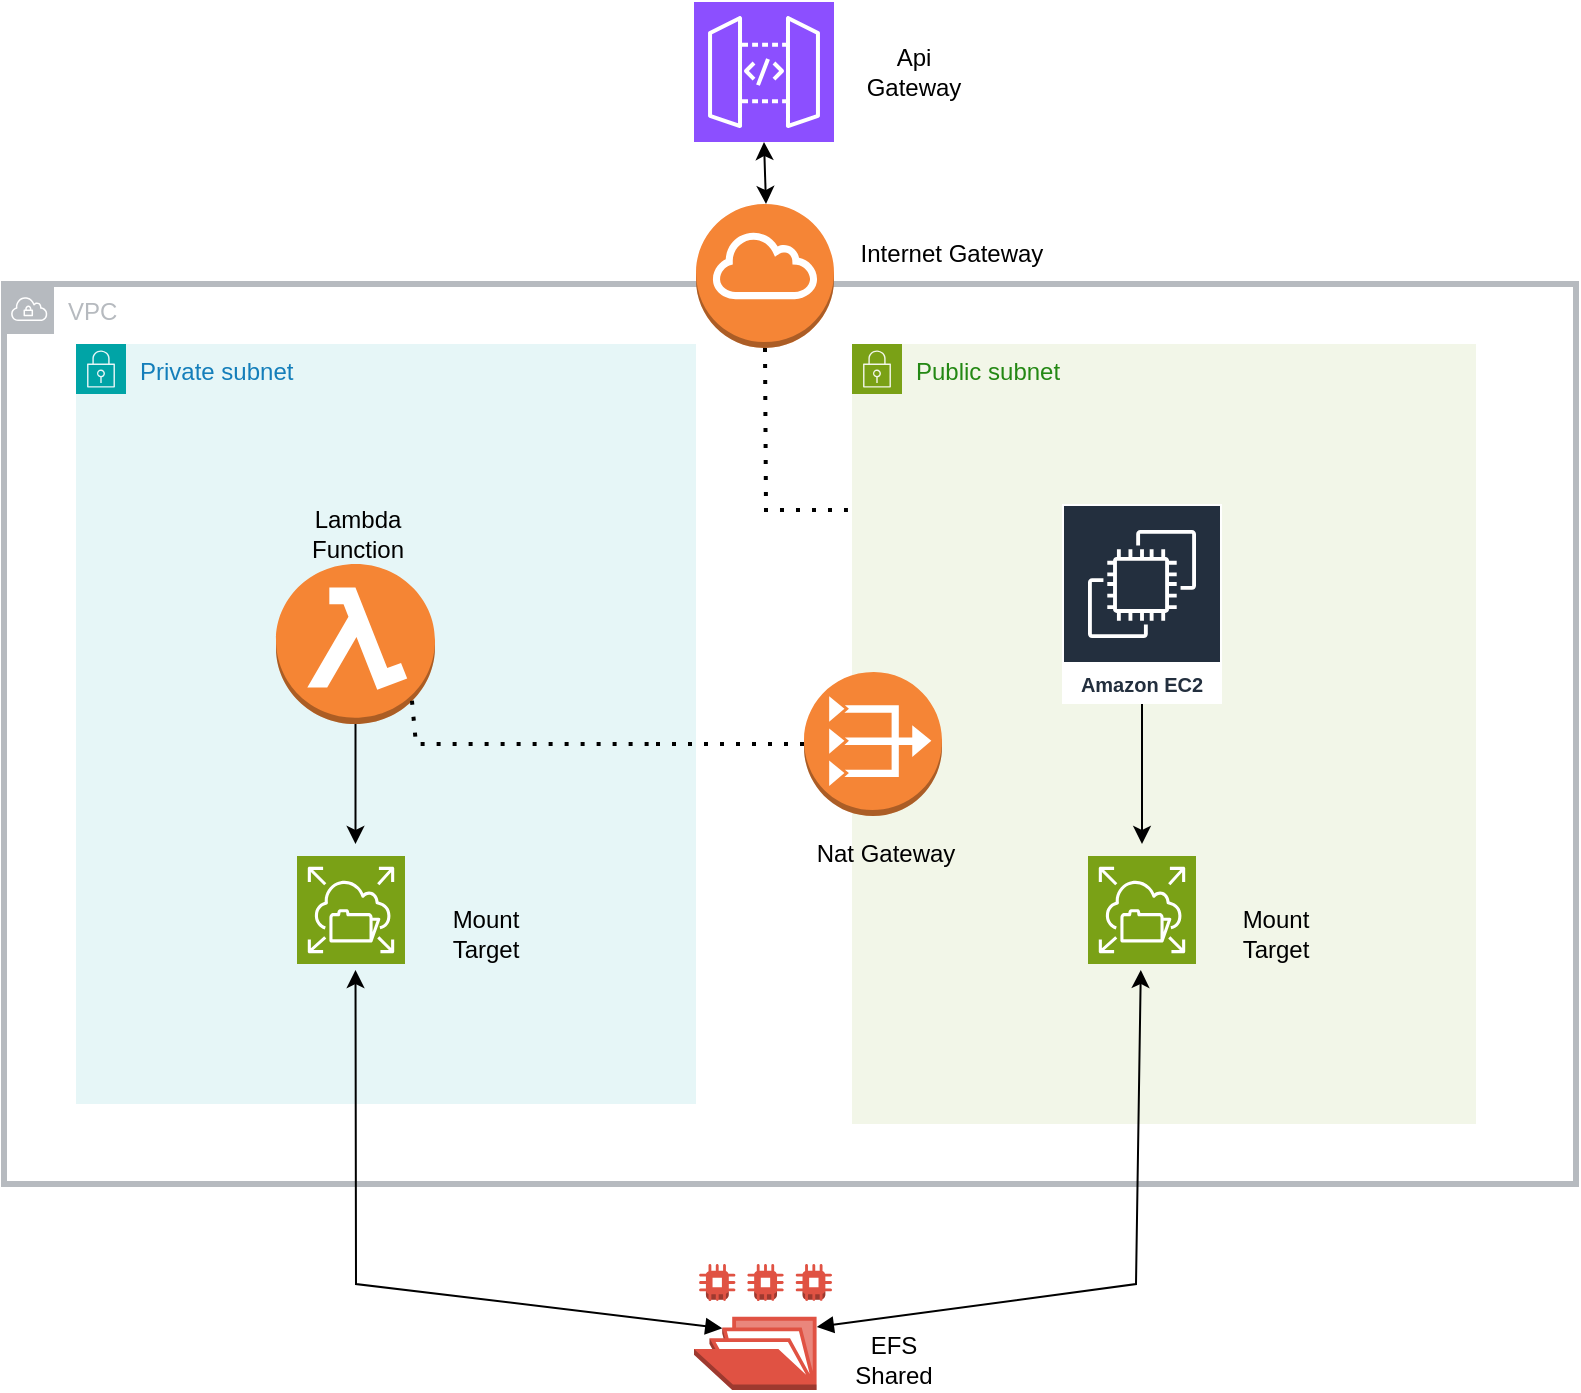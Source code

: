 <mxfile version="24.7.17">
  <diagram name="Página-1" id="ZV2-jpieJpdfJwQcwzDR">
    <mxGraphModel dx="1219" dy="1882" grid="1" gridSize="10" guides="1" tooltips="1" connect="1" arrows="1" fold="1" page="1" pageScale="1" pageWidth="827" pageHeight="1169" math="0" shadow="0">
      <root>
        <mxCell id="0" />
        <mxCell id="1" parent="0" />
        <mxCell id="APDBaXCaX2FsJT3Yiius-33" value="VPC" style="sketch=0;outlineConnect=0;gradientColor=none;html=1;whiteSpace=wrap;fontSize=12;fontStyle=0;shape=mxgraph.aws4.group;grIcon=mxgraph.aws4.group_vpc;strokeColor=#B6BABF;fillColor=none;verticalAlign=top;align=left;spacingLeft=30;fontColor=#B6BABF;dashed=0;strokeWidth=3;" parent="1" vertex="1">
          <mxGeometry x="14" y="40" width="786" height="450" as="geometry" />
        </mxCell>
        <mxCell id="APDBaXCaX2FsJT3Yiius-35" value="Private subnet" style="points=[[0,0],[0.25,0],[0.5,0],[0.75,0],[1,0],[1,0.25],[1,0.5],[1,0.75],[1,1],[0.75,1],[0.5,1],[0.25,1],[0,1],[0,0.75],[0,0.5],[0,0.25]];outlineConnect=0;gradientColor=none;html=1;whiteSpace=wrap;fontSize=12;fontStyle=0;container=1;pointerEvents=0;collapsible=0;recursiveResize=0;shape=mxgraph.aws4.group;grIcon=mxgraph.aws4.group_security_group;grStroke=0;strokeColor=#00A4A6;fillColor=#E6F6F7;verticalAlign=top;align=left;spacingLeft=30;fontColor=#147EBA;dashed=0;" parent="1" vertex="1">
          <mxGeometry x="50" y="70" width="310" height="380" as="geometry" />
        </mxCell>
        <mxCell id="APDBaXCaX2FsJT3Yiius-8" value="SUBNET-PUBLIC" style="text;html=1;align=center;verticalAlign=middle;whiteSpace=wrap;rounded=0;" parent="1" vertex="1">
          <mxGeometry x="450" y="90" width="110" height="30" as="geometry" />
        </mxCell>
        <mxCell id="APDBaXCaX2FsJT3Yiius-12" value="" style="sketch=0;points=[[0,0,0],[0.25,0,0],[0.5,0,0],[0.75,0,0],[1,0,0],[0,1,0],[0.25,1,0],[0.5,1,0],[0.75,1,0],[1,1,0],[0,0.25,0],[0,0.5,0],[0,0.75,0],[1,0.25,0],[1,0.5,0],[1,0.75,0]];outlineConnect=0;fontColor=#232F3E;fillColor=#8C4FFF;strokeColor=#ffffff;dashed=0;verticalLabelPosition=bottom;verticalAlign=top;align=center;html=1;fontSize=12;fontStyle=0;aspect=fixed;shape=mxgraph.aws4.resourceIcon;resIcon=mxgraph.aws4.api_gateway;" parent="1" vertex="1">
          <mxGeometry x="359" y="-101" width="70" height="70" as="geometry" />
        </mxCell>
        <mxCell id="APDBaXCaX2FsJT3Yiius-17" value="" style="endArrow=classic;html=1;rounded=0;entryX=0.5;entryY=1;entryDx=0;entryDy=0;entryPerimeter=0;startArrow=block;startFill=1;exitX=0.205;exitY=0.51;exitDx=0;exitDy=0;exitPerimeter=0;" parent="1" source="8Y0MOXK_Wzp6ZwByNxdc-7" edge="1">
          <mxGeometry width="50" height="50" relative="1" as="geometry">
            <mxPoint x="350" y="540" as="sourcePoint" />
            <mxPoint x="189.75" y="383" as="targetPoint" />
            <Array as="points">
              <mxPoint x="190" y="540" />
            </Array>
          </mxGeometry>
        </mxCell>
        <mxCell id="APDBaXCaX2FsJT3Yiius-18" value="" style="outlineConnect=0;dashed=0;verticalLabelPosition=bottom;verticalAlign=top;align=center;html=1;shape=mxgraph.aws3.lambda_function;fillColor=#F58534;gradientColor=none;" parent="1" vertex="1">
          <mxGeometry x="150" y="180" width="79.5" height="80" as="geometry" />
        </mxCell>
        <mxCell id="APDBaXCaX2FsJT3Yiius-19" value="Lambda Function" style="text;html=1;align=center;verticalAlign=middle;whiteSpace=wrap;rounded=0;" parent="1" vertex="1">
          <mxGeometry x="160.5" y="150" width="60" height="30" as="geometry" />
        </mxCell>
        <mxCell id="APDBaXCaX2FsJT3Yiius-20" value="" style="endArrow=classic;html=1;rounded=0;exitX=0.5;exitY=1;exitDx=0;exitDy=0;exitPerimeter=0;entryX=0.5;entryY=0;entryDx=0;entryDy=0;entryPerimeter=0;" parent="1" source="APDBaXCaX2FsJT3Yiius-18" edge="1">
          <mxGeometry width="50" height="50" relative="1" as="geometry">
            <mxPoint x="390" y="390" as="sourcePoint" />
            <mxPoint x="189.75" y="320" as="targetPoint" />
          </mxGeometry>
        </mxCell>
        <mxCell id="APDBaXCaX2FsJT3Yiius-23" value="" style="outlineConnect=0;dashed=0;verticalLabelPosition=bottom;verticalAlign=top;align=center;html=1;shape=mxgraph.aws3.internet_gateway;fillColor=#F58536;gradientColor=none;" parent="1" vertex="1">
          <mxGeometry x="360" width="69" height="72" as="geometry" />
        </mxCell>
        <mxCell id="APDBaXCaX2FsJT3Yiius-24" value="Internet Gateway" style="text;html=1;align=center;verticalAlign=middle;whiteSpace=wrap;rounded=0;" parent="1" vertex="1">
          <mxGeometry x="433" y="10" width="110" height="30" as="geometry" />
        </mxCell>
        <mxCell id="APDBaXCaX2FsJT3Yiius-27" value="" style="endArrow=none;dashed=1;html=1;dashPattern=1 3;strokeWidth=2;rounded=0;exitX=1;exitY=0.5;exitDx=0;exitDy=0;entryX=0;entryY=0.5;entryDx=0;entryDy=0;entryPerimeter=0;" parent="1" target="APDBaXCaX2FsJT3Yiius-25" edge="1">
          <mxGeometry width="50" height="50" relative="1" as="geometry">
            <mxPoint x="340" y="270" as="sourcePoint" />
            <mxPoint x="440" y="340" as="targetPoint" />
          </mxGeometry>
        </mxCell>
        <mxCell id="APDBaXCaX2FsJT3Yiius-28" value="" style="endArrow=none;dashed=1;html=1;dashPattern=1 3;strokeWidth=2;rounded=0;exitX=0.5;exitY=1;exitDx=0;exitDy=0;exitPerimeter=0;entryX=-0.007;entryY=0.192;entryDx=0;entryDy=0;entryPerimeter=0;" parent="1" source="APDBaXCaX2FsJT3Yiius-23" edge="1">
          <mxGeometry width="50" height="50" relative="1" as="geometry">
            <mxPoint x="390" y="390" as="sourcePoint" />
            <mxPoint x="435.97" y="152.96" as="targetPoint" />
            <Array as="points">
              <mxPoint x="395" y="153" />
            </Array>
          </mxGeometry>
        </mxCell>
        <mxCell id="APDBaXCaX2FsJT3Yiius-29" value="" style="endArrow=none;dashed=1;html=1;dashPattern=1 3;strokeWidth=2;rounded=0;exitX=0.855;exitY=0.855;exitDx=0;exitDy=0;exitPerimeter=0;entryX=1;entryY=0.5;entryDx=0;entryDy=0;" parent="1" source="APDBaXCaX2FsJT3Yiius-18" edge="1">
          <mxGeometry width="50" height="50" relative="1" as="geometry">
            <mxPoint x="390" y="390" as="sourcePoint" />
            <mxPoint x="340" y="270" as="targetPoint" />
            <Array as="points">
              <mxPoint x="220" y="270" />
            </Array>
          </mxGeometry>
        </mxCell>
        <mxCell id="APDBaXCaX2FsJT3Yiius-36" value="Public subnet" style="points=[[0,0],[0.25,0],[0.5,0],[0.75,0],[1,0],[1,0.25],[1,0.5],[1,0.75],[1,1],[0.75,1],[0.5,1],[0.25,1],[0,1],[0,0.75],[0,0.5],[0,0.25]];outlineConnect=0;gradientColor=none;html=1;whiteSpace=wrap;fontSize=12;fontStyle=0;container=1;pointerEvents=0;collapsible=0;recursiveResize=0;shape=mxgraph.aws4.group;grIcon=mxgraph.aws4.group_security_group;grStroke=0;strokeColor=#7AA116;fillColor=#F2F6E8;verticalAlign=top;align=left;spacingLeft=30;fontColor=#248814;dashed=0;" parent="1" vertex="1">
          <mxGeometry x="438" y="70" width="312" height="390" as="geometry" />
        </mxCell>
        <mxCell id="APDBaXCaX2FsJT3Yiius-38" value="Mount Target" style="text;html=1;align=center;verticalAlign=middle;whiteSpace=wrap;rounded=0;" parent="APDBaXCaX2FsJT3Yiius-36" vertex="1">
          <mxGeometry x="182" y="280" width="60" height="30" as="geometry" />
        </mxCell>
        <mxCell id="APDBaXCaX2FsJT3Yiius-32" value="Amazon EC2" style="sketch=0;outlineConnect=0;fontColor=#232F3E;gradientColor=none;strokeColor=#ffffff;fillColor=#232F3E;dashed=0;verticalLabelPosition=middle;verticalAlign=bottom;align=center;html=1;whiteSpace=wrap;fontSize=10;fontStyle=1;spacing=3;shape=mxgraph.aws4.productIcon;prIcon=mxgraph.aws4.ec2;" parent="1" vertex="1">
          <mxGeometry x="543" y="150" width="80" height="100" as="geometry" />
        </mxCell>
        <mxCell id="APDBaXCaX2FsJT3Yiius-25" value="" style="outlineConnect=0;dashed=0;verticalLabelPosition=bottom;verticalAlign=top;align=center;html=1;shape=mxgraph.aws3.vpc_nat_gateway;fillColor=#F58536;gradientColor=none;" parent="1" vertex="1">
          <mxGeometry x="414" y="234" width="69" height="72" as="geometry" />
        </mxCell>
        <mxCell id="APDBaXCaX2FsJT3Yiius-22" value="" style="endArrow=classic;html=1;rounded=0;" parent="1" source="APDBaXCaX2FsJT3Yiius-32" edge="1">
          <mxGeometry width="50" height="50" relative="1" as="geometry">
            <mxPoint x="583" y="230" as="sourcePoint" />
            <mxPoint x="583" y="320" as="targetPoint" />
          </mxGeometry>
        </mxCell>
        <mxCell id="APDBaXCaX2FsJT3Yiius-14" value="" style="endArrow=classic;html=1;rounded=0;startArrow=block;startFill=1;exitX=0.89;exitY=0.5;exitDx=0;exitDy=0;exitPerimeter=0;" parent="1" source="8Y0MOXK_Wzp6ZwByNxdc-7" edge="1">
          <mxGeometry width="50" height="50" relative="1" as="geometry">
            <mxPoint x="420" y="540" as="sourcePoint" />
            <mxPoint x="582.404" y="383" as="targetPoint" />
            <Array as="points">
              <mxPoint x="580" y="540" />
            </Array>
          </mxGeometry>
        </mxCell>
        <mxCell id="APDBaXCaX2FsJT3Yiius-37" value="Mount Target" style="text;html=1;align=center;verticalAlign=middle;whiteSpace=wrap;rounded=0;" parent="1" vertex="1">
          <mxGeometry x="220" y="350" width="69.5" height="30" as="geometry" />
        </mxCell>
        <mxCell id="APDBaXCaX2FsJT3Yiius-39" value="EFS Shared" style="text;html=1;align=center;verticalAlign=middle;whiteSpace=wrap;rounded=0;" parent="1" vertex="1">
          <mxGeometry x="429" y="563" width="60" height="30" as="geometry" />
        </mxCell>
        <mxCell id="APDBaXCaX2FsJT3Yiius-30" value="Nat Gateway" style="text;html=1;align=center;verticalAlign=middle;whiteSpace=wrap;rounded=0;" parent="1" vertex="1">
          <mxGeometry x="400" y="310" width="110" height="30" as="geometry" />
        </mxCell>
        <mxCell id="8Y0MOXK_Wzp6ZwByNxdc-1" value="Api Gateway" style="text;html=1;align=center;verticalAlign=middle;whiteSpace=wrap;rounded=0;" vertex="1" parent="1">
          <mxGeometry x="439" y="-81" width="60" height="30" as="geometry" />
        </mxCell>
        <mxCell id="8Y0MOXK_Wzp6ZwByNxdc-2" value="" style="endArrow=classic;startArrow=classic;html=1;rounded=0;entryX=0.5;entryY=1;entryDx=0;entryDy=0;entryPerimeter=0;" edge="1" parent="1" target="APDBaXCaX2FsJT3Yiius-12">
          <mxGeometry width="50" height="50" relative="1" as="geometry">
            <mxPoint x="395" as="sourcePoint" />
            <mxPoint x="440" y="70" as="targetPoint" />
          </mxGeometry>
        </mxCell>
        <mxCell id="8Y0MOXK_Wzp6ZwByNxdc-4" value="" style="sketch=0;points=[[0,0,0],[0.25,0,0],[0.5,0,0],[0.75,0,0],[1,0,0],[0,1,0],[0.25,1,0],[0.5,1,0],[0.75,1,0],[1,1,0],[0,0.25,0],[0,0.5,0],[0,0.75,0],[1,0.25,0],[1,0.5,0],[1,0.75,0]];outlineConnect=0;fontColor=#232F3E;fillColor=#7AA116;strokeColor=#ffffff;dashed=0;verticalLabelPosition=bottom;verticalAlign=top;align=center;html=1;fontSize=12;fontStyle=0;aspect=fixed;shape=mxgraph.aws4.resourceIcon;resIcon=mxgraph.aws4.elastic_file_system;" vertex="1" parent="1">
          <mxGeometry x="160.5" y="326" width="54" height="54" as="geometry" />
        </mxCell>
        <mxCell id="8Y0MOXK_Wzp6ZwByNxdc-7" value="" style="outlineConnect=0;dashed=0;verticalLabelPosition=bottom;verticalAlign=top;align=center;html=1;shape=mxgraph.aws3.efs_share;fillColor=#E05243;gradientColor=none;" vertex="1" parent="1">
          <mxGeometry x="359" y="530" width="69" height="63" as="geometry" />
        </mxCell>
        <mxCell id="8Y0MOXK_Wzp6ZwByNxdc-8" value="" style="sketch=0;points=[[0,0,0],[0.25,0,0],[0.5,0,0],[0.75,0,0],[1,0,0],[0,1,0],[0.25,1,0],[0.5,1,0],[0.75,1,0],[1,1,0],[0,0.25,0],[0,0.5,0],[0,0.75,0],[1,0.25,0],[1,0.5,0],[1,0.75,0]];outlineConnect=0;fontColor=#232F3E;fillColor=#7AA116;strokeColor=#ffffff;dashed=0;verticalLabelPosition=bottom;verticalAlign=top;align=center;html=1;fontSize=12;fontStyle=0;aspect=fixed;shape=mxgraph.aws4.resourceIcon;resIcon=mxgraph.aws4.elastic_file_system;" vertex="1" parent="1">
          <mxGeometry x="556" y="326" width="54" height="54" as="geometry" />
        </mxCell>
      </root>
    </mxGraphModel>
  </diagram>
</mxfile>
